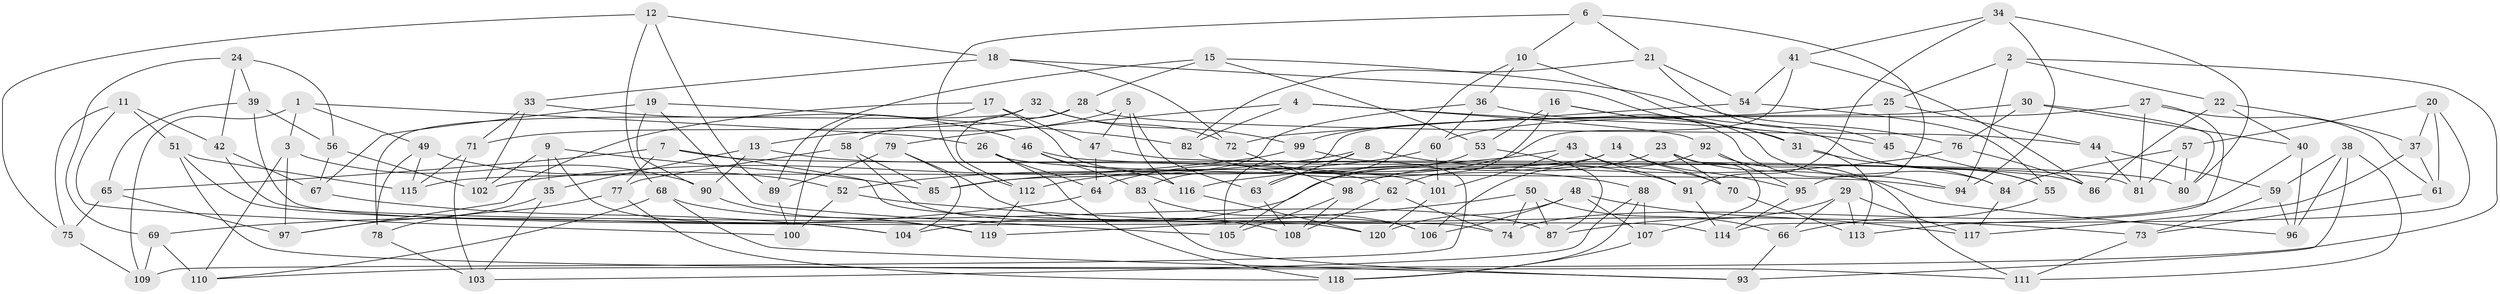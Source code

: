// Generated by graph-tools (version 1.1) at 2025/58/03/09/25 04:58:04]
// undirected, 120 vertices, 240 edges
graph export_dot {
graph [start="1"]
  node [color=gray90,style=filled];
  1;
  2;
  3;
  4;
  5;
  6;
  7;
  8;
  9;
  10;
  11;
  12;
  13;
  14;
  15;
  16;
  17;
  18;
  19;
  20;
  21;
  22;
  23;
  24;
  25;
  26;
  27;
  28;
  29;
  30;
  31;
  32;
  33;
  34;
  35;
  36;
  37;
  38;
  39;
  40;
  41;
  42;
  43;
  44;
  45;
  46;
  47;
  48;
  49;
  50;
  51;
  52;
  53;
  54;
  55;
  56;
  57;
  58;
  59;
  60;
  61;
  62;
  63;
  64;
  65;
  66;
  67;
  68;
  69;
  70;
  71;
  72;
  73;
  74;
  75;
  76;
  77;
  78;
  79;
  80;
  81;
  82;
  83;
  84;
  85;
  86;
  87;
  88;
  89;
  90;
  91;
  92;
  93;
  94;
  95;
  96;
  97;
  98;
  99;
  100;
  101;
  102;
  103;
  104;
  105;
  106;
  107;
  108;
  109;
  110;
  111;
  112;
  113;
  114;
  115;
  116;
  117;
  118;
  119;
  120;
  1 -- 49;
  1 -- 109;
  1 -- 26;
  1 -- 3;
  2 -- 94;
  2 -- 22;
  2 -- 110;
  2 -- 25;
  3 -- 90;
  3 -- 110;
  3 -- 97;
  4 -- 45;
  4 -- 82;
  4 -- 79;
  4 -- 92;
  5 -- 13;
  5 -- 63;
  5 -- 47;
  5 -- 116;
  6 -- 10;
  6 -- 21;
  6 -- 112;
  6 -- 95;
  7 -- 65;
  7 -- 77;
  7 -- 120;
  7 -- 86;
  8 -- 52;
  8 -- 63;
  8 -- 91;
  8 -- 105;
  9 -- 35;
  9 -- 85;
  9 -- 102;
  9 -- 119;
  10 -- 36;
  10 -- 55;
  10 -- 63;
  11 -- 100;
  11 -- 51;
  11 -- 75;
  11 -- 42;
  12 -- 18;
  12 -- 89;
  12 -- 75;
  12 -- 68;
  13 -- 90;
  13 -- 35;
  13 -- 62;
  14 -- 104;
  14 -- 95;
  14 -- 115;
  14 -- 70;
  15 -- 53;
  15 -- 76;
  15 -- 28;
  15 -- 89;
  16 -- 62;
  16 -- 53;
  16 -- 31;
  16 -- 84;
  17 -- 101;
  17 -- 97;
  17 -- 47;
  17 -- 100;
  18 -- 33;
  18 -- 31;
  18 -- 72;
  19 -- 105;
  19 -- 90;
  19 -- 82;
  19 -- 67;
  20 -- 61;
  20 -- 57;
  20 -- 114;
  20 -- 37;
  21 -- 45;
  21 -- 82;
  21 -- 54;
  22 -- 37;
  22 -- 40;
  22 -- 86;
  23 -- 96;
  23 -- 107;
  23 -- 70;
  23 -- 98;
  24 -- 56;
  24 -- 69;
  24 -- 39;
  24 -- 42;
  25 -- 44;
  25 -- 45;
  25 -- 99;
  26 -- 94;
  26 -- 64;
  26 -- 118;
  27 -- 60;
  27 -- 61;
  27 -- 113;
  27 -- 81;
  28 -- 71;
  28 -- 44;
  28 -- 112;
  29 -- 113;
  29 -- 117;
  29 -- 66;
  29 -- 87;
  30 -- 80;
  30 -- 83;
  30 -- 76;
  30 -- 40;
  31 -- 113;
  31 -- 84;
  32 -- 78;
  32 -- 99;
  32 -- 58;
  32 -- 72;
  33 -- 71;
  33 -- 102;
  33 -- 46;
  34 -- 80;
  34 -- 41;
  34 -- 91;
  34 -- 94;
  35 -- 103;
  35 -- 97;
  36 -- 94;
  36 -- 85;
  36 -- 60;
  37 -- 61;
  37 -- 117;
  38 -- 93;
  38 -- 111;
  38 -- 96;
  38 -- 59;
  39 -- 56;
  39 -- 65;
  39 -- 114;
  40 -- 96;
  40 -- 74;
  41 -- 64;
  41 -- 54;
  41 -- 86;
  42 -- 74;
  42 -- 67;
  43 -- 70;
  43 -- 101;
  43 -- 91;
  43 -- 85;
  44 -- 59;
  44 -- 81;
  45 -- 55;
  46 -- 116;
  46 -- 80;
  46 -- 83;
  47 -- 64;
  47 -- 81;
  48 -- 106;
  48 -- 107;
  48 -- 117;
  48 -- 120;
  49 -- 52;
  49 -- 115;
  49 -- 78;
  50 -- 74;
  50 -- 119;
  50 -- 66;
  50 -- 87;
  51 -- 111;
  51 -- 104;
  51 -- 115;
  52 -- 73;
  52 -- 100;
  53 -- 105;
  53 -- 87;
  54 -- 55;
  54 -- 72;
  55 -- 66;
  56 -- 67;
  56 -- 102;
  57 -- 81;
  57 -- 84;
  57 -- 80;
  58 -- 106;
  58 -- 77;
  58 -- 85;
  59 -- 96;
  59 -- 73;
  60 -- 112;
  60 -- 101;
  61 -- 73;
  62 -- 108;
  62 -- 74;
  63 -- 108;
  64 -- 69;
  65 -- 97;
  65 -- 75;
  66 -- 93;
  67 -- 104;
  68 -- 87;
  68 -- 110;
  68 -- 93;
  69 -- 109;
  69 -- 110;
  70 -- 113;
  71 -- 103;
  71 -- 115;
  72 -- 98;
  73 -- 111;
  75 -- 109;
  76 -- 86;
  76 -- 116;
  77 -- 118;
  77 -- 78;
  78 -- 103;
  79 -- 104;
  79 -- 108;
  79 -- 89;
  82 -- 88;
  83 -- 93;
  83 -- 106;
  84 -- 117;
  88 -- 103;
  88 -- 107;
  88 -- 118;
  89 -- 100;
  90 -- 119;
  91 -- 114;
  92 -- 111;
  92 -- 106;
  92 -- 95;
  95 -- 114;
  98 -- 105;
  98 -- 108;
  99 -- 102;
  99 -- 109;
  101 -- 120;
  107 -- 118;
  112 -- 119;
  116 -- 120;
}
